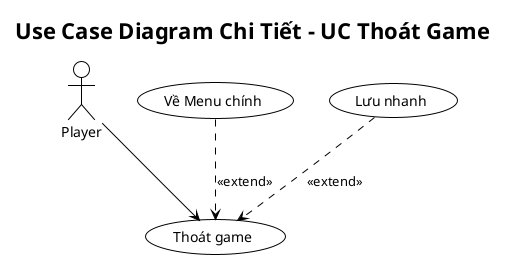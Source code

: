 @startuml UC_Thoat_Game
!theme plain

title Use Case Diagram Chi Tiết - UC Thoát Game

actor "Player" as P

usecase "Thoát game" as MainUC
usecase "Về Menu chính" as UC1
usecase "Lưu nhanh" as UC2

' Main relationship
P --> MainUC

' Extend relationships
UC1 ..> MainUC : <<extend>>
UC2 ..> MainUC : <<extend>>

@enduml



